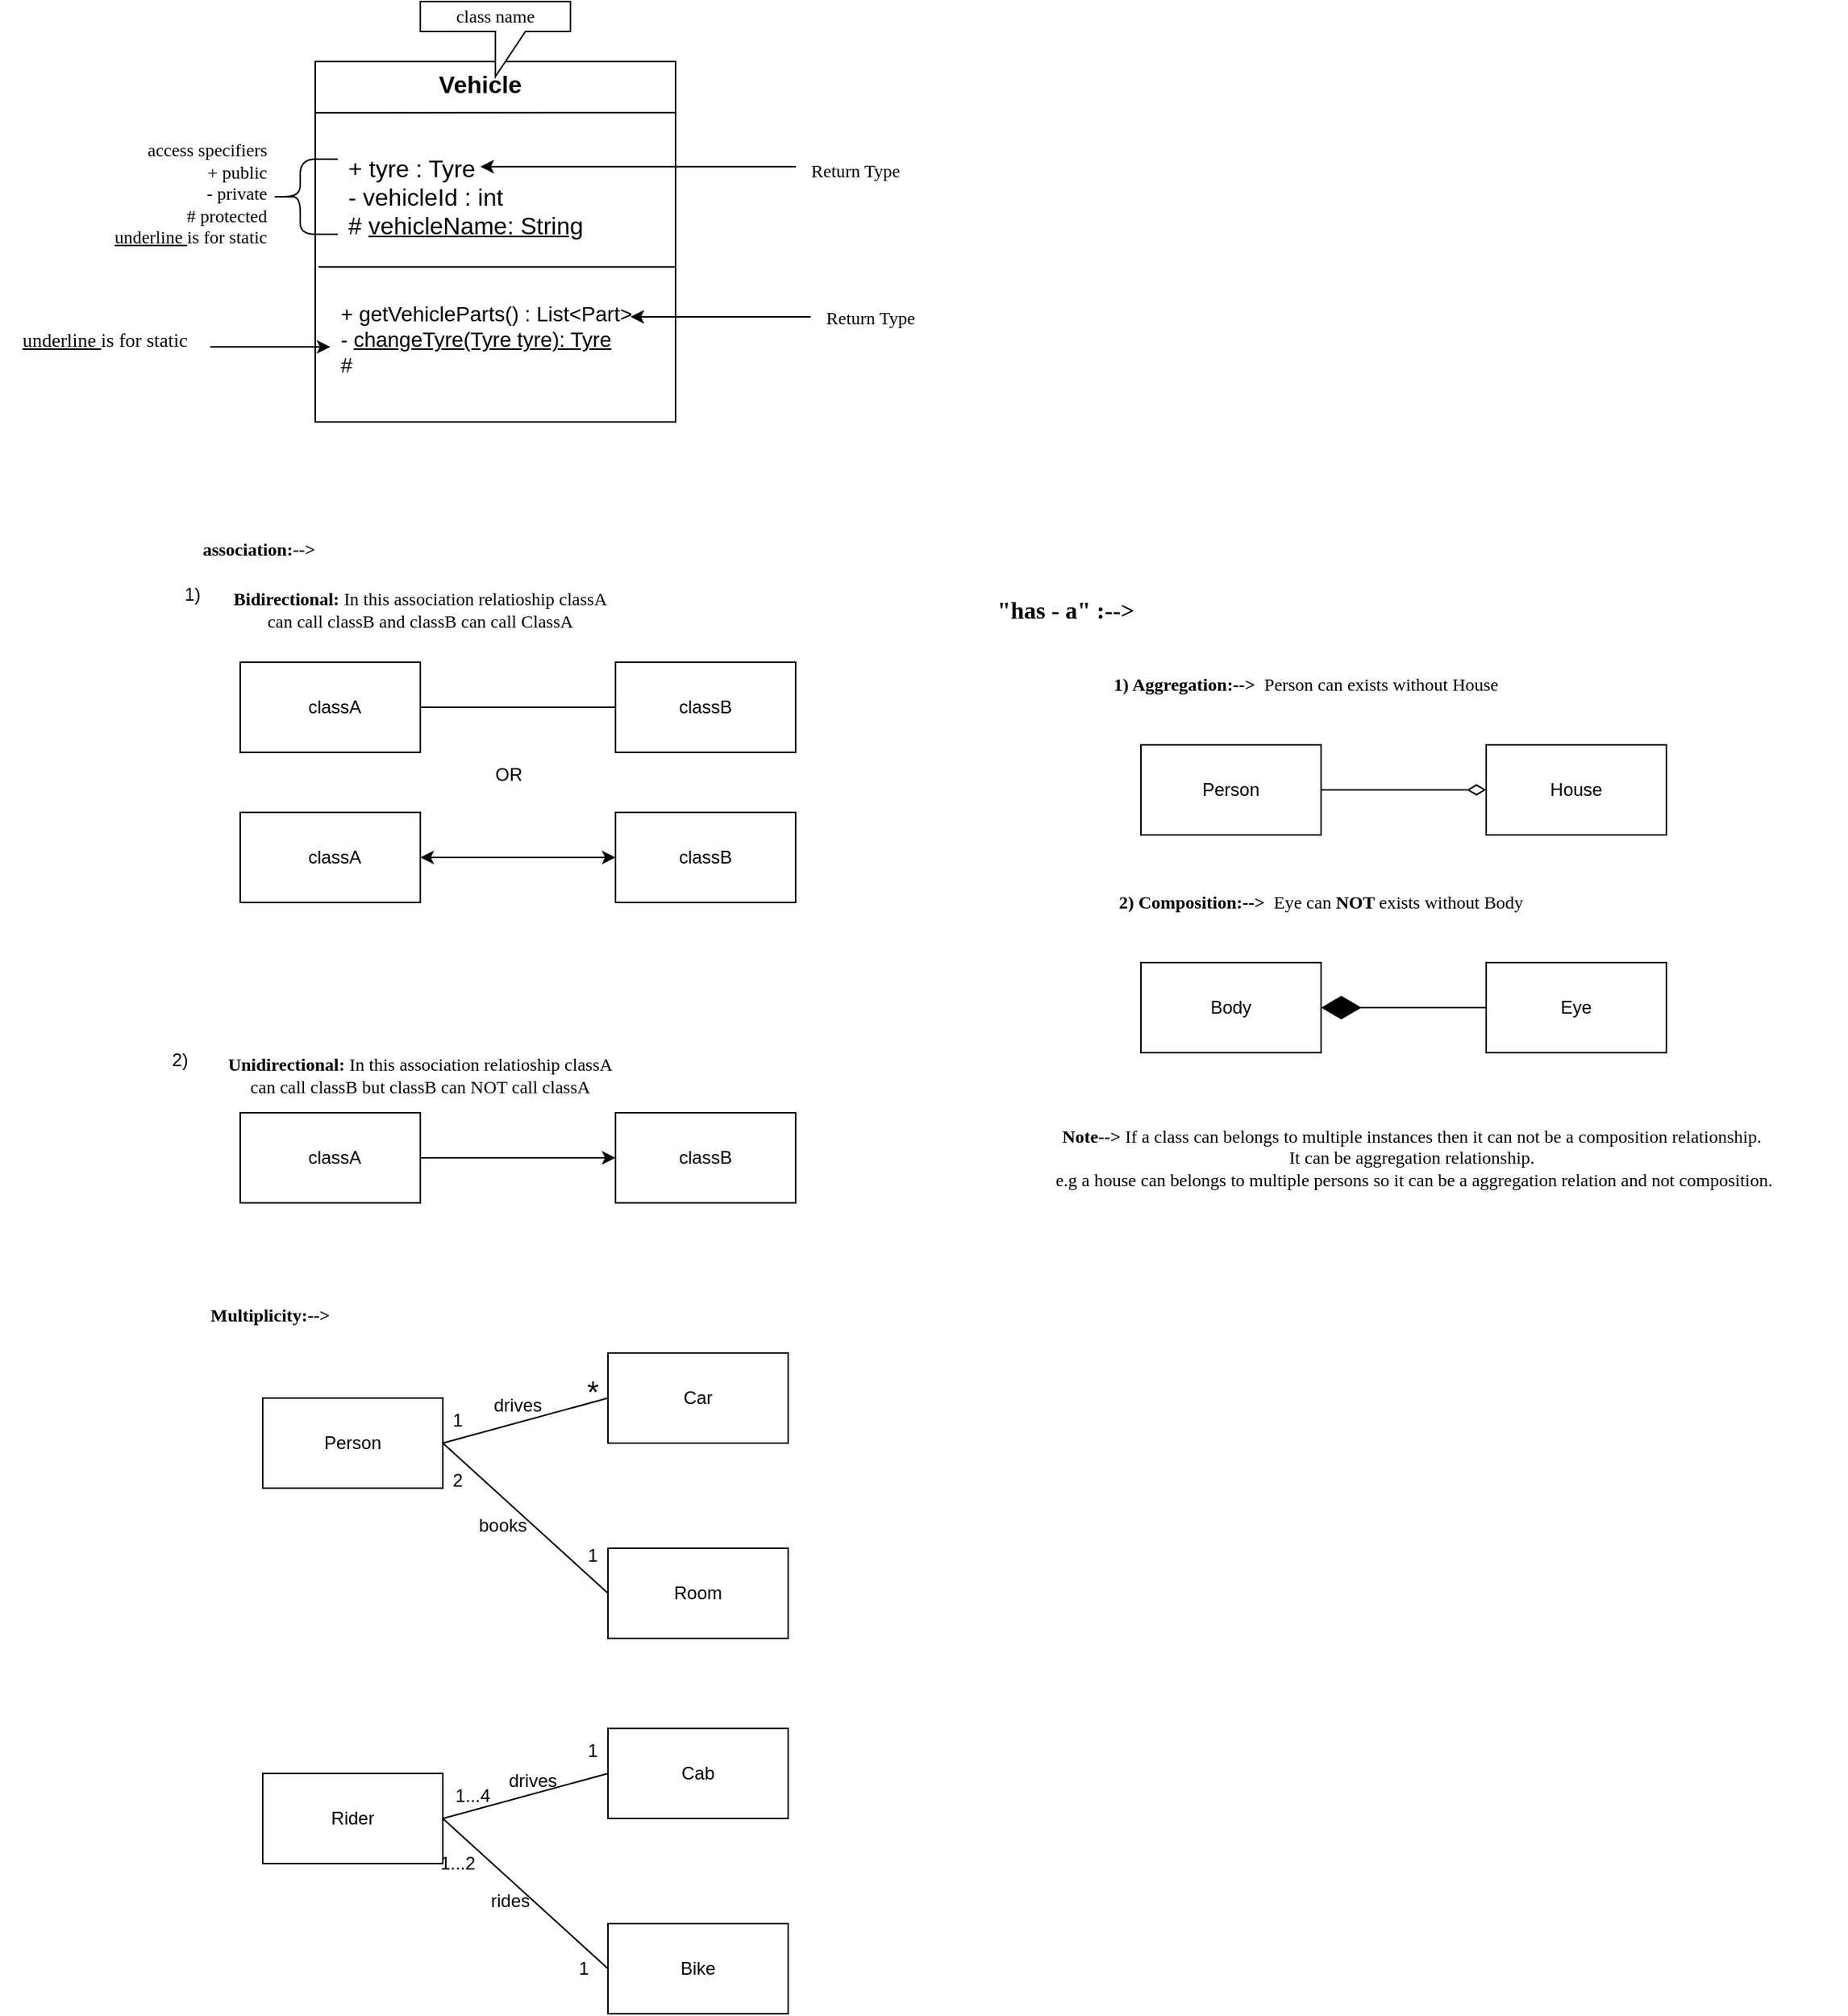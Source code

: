 <mxfile version="26.2.9">
  <diagram name="Page-1" id="3zNdNrsEKpjoQYGc_zBc">
    <mxGraphModel dx="788" dy="417" grid="1" gridSize="10" guides="1" tooltips="1" connect="1" arrows="1" fold="1" page="1" pageScale="1" pageWidth="827" pageHeight="1169" math="0" shadow="0">
      <root>
        <mxCell id="0" />
        <mxCell id="1" parent="0" />
        <mxCell id="moyZTGKr0rTBqRhNdf2y-1" value="" style="whiteSpace=wrap;html=1;aspect=fixed;" vertex="1" parent="1">
          <mxGeometry x="230" y="40" width="240" height="240" as="geometry" />
        </mxCell>
        <mxCell id="moyZTGKr0rTBqRhNdf2y-2" value="" style="endArrow=none;html=1;rounded=0;exitX=0;exitY=0.142;exitDx=0;exitDy=0;exitPerimeter=0;" edge="1" parent="1" source="moyZTGKr0rTBqRhNdf2y-1">
          <mxGeometry width="50" height="50" relative="1" as="geometry">
            <mxPoint x="380" y="120" as="sourcePoint" />
            <mxPoint x="470" y="74" as="targetPoint" />
          </mxGeometry>
        </mxCell>
        <mxCell id="moyZTGKr0rTBqRhNdf2y-3" value="Vehicle" style="text;html=1;align=center;verticalAlign=middle;whiteSpace=wrap;rounded=0;fontStyle=1;fontSize=16;" vertex="1" parent="1">
          <mxGeometry x="280" y="29" width="120" height="51" as="geometry" />
        </mxCell>
        <mxCell id="moyZTGKr0rTBqRhNdf2y-4" value="" style="endArrow=none;html=1;rounded=0;exitX=0.009;exitY=0.57;exitDx=0;exitDy=0;exitPerimeter=0;entryX=1;entryY=0.57;entryDx=0;entryDy=0;entryPerimeter=0;" edge="1" parent="1" source="moyZTGKr0rTBqRhNdf2y-1" target="moyZTGKr0rTBqRhNdf2y-1">
          <mxGeometry width="50" height="50" relative="1" as="geometry">
            <mxPoint x="380" y="120" as="sourcePoint" />
            <mxPoint x="430" y="70" as="targetPoint" />
          </mxGeometry>
        </mxCell>
        <mxCell id="moyZTGKr0rTBqRhNdf2y-5" value="&lt;font style=&quot;font-size: 16px;&quot;&gt;+ tyre : Tyre&lt;br&gt;- vehicleId : int&lt;br&gt;# &lt;u&gt;vehicleName: String&lt;/u&gt;&lt;/font&gt;" style="text;html=1;align=left;verticalAlign=middle;whiteSpace=wrap;rounded=0;" vertex="1" parent="1">
          <mxGeometry x="250" y="90" width="180" height="80" as="geometry" />
        </mxCell>
        <mxCell id="moyZTGKr0rTBqRhNdf2y-7" value="&lt;font style=&quot;font-size: 14px;&quot;&gt;+ getVehicleParts() : List&amp;lt;Part&amp;gt;&lt;br&gt;- &lt;u&gt;changeTyre(Tyre tyre): Tyre&lt;/u&gt;&lt;br&gt;#&amp;nbsp;&lt;/font&gt;" style="text;html=1;align=left;verticalAlign=middle;whiteSpace=wrap;rounded=0;" vertex="1" parent="1">
          <mxGeometry x="245" y="180" width="240" height="90" as="geometry" />
        </mxCell>
        <mxCell id="moyZTGKr0rTBqRhNdf2y-8" value="&lt;font style=&quot;&quot; face=&quot;Comic Sans MS&quot;&gt;class name&lt;/font&gt;" style="shape=callout;whiteSpace=wrap;html=1;perimeter=calloutPerimeter;" vertex="1" parent="1">
          <mxGeometry x="300" width="100" height="50" as="geometry" />
        </mxCell>
        <mxCell id="moyZTGKr0rTBqRhNdf2y-9" value="" style="shape=curlyBracket;whiteSpace=wrap;html=1;rounded=1;labelPosition=left;verticalLabelPosition=middle;align=right;verticalAlign=middle;size=0.444;" vertex="1" parent="1">
          <mxGeometry x="200" y="105" width="45" height="50" as="geometry" />
        </mxCell>
        <mxCell id="moyZTGKr0rTBqRhNdf2y-10" value="&lt;font style=&quot;&quot; face=&quot;Comic Sans MS&quot;&gt;access specifiers&lt;br&gt;+ public&lt;br&gt;- private&lt;br&gt;# protected&lt;br&gt;&lt;u style=&quot;&quot;&gt;underline &lt;/u&gt;is for static&lt;/font&gt;&lt;div&gt;&lt;br&gt;&lt;/div&gt;" style="text;html=1;align=right;verticalAlign=middle;whiteSpace=wrap;rounded=0;" vertex="1" parent="1">
          <mxGeometry x="50" y="80" width="150" height="110" as="geometry" />
        </mxCell>
        <mxCell id="moyZTGKr0rTBqRhNdf2y-11" value="" style="endArrow=classic;html=1;rounded=0;entryX=0.5;entryY=0.25;entryDx=0;entryDy=0;entryPerimeter=0;" edge="1" parent="1">
          <mxGeometry width="50" height="50" relative="1" as="geometry">
            <mxPoint x="550" y="110" as="sourcePoint" />
            <mxPoint x="340" y="110" as="targetPoint" />
          </mxGeometry>
        </mxCell>
        <mxCell id="moyZTGKr0rTBqRhNdf2y-13" value="&lt;font style=&quot;&quot; face=&quot;Comic Sans MS&quot;&gt;Return Type&lt;/font&gt;" style="text;html=1;align=center;verticalAlign=middle;whiteSpace=wrap;rounded=0;" vertex="1" parent="1">
          <mxGeometry x="520" y="90" width="140" height="45" as="geometry" />
        </mxCell>
        <mxCell id="moyZTGKr0rTBqRhNdf2y-14" value="" style="endArrow=classic;html=1;rounded=0;entryX=0.5;entryY=0.25;entryDx=0;entryDy=0;entryPerimeter=0;" edge="1" parent="1">
          <mxGeometry width="50" height="50" relative="1" as="geometry">
            <mxPoint x="560" y="210" as="sourcePoint" />
            <mxPoint x="440" y="210" as="targetPoint" />
          </mxGeometry>
        </mxCell>
        <mxCell id="moyZTGKr0rTBqRhNdf2y-15" value="&lt;font style=&quot;&quot; face=&quot;Comic Sans MS&quot;&gt;&lt;br&gt;Return Type&lt;/font&gt;" style="text;html=1;align=center;verticalAlign=middle;whiteSpace=wrap;rounded=0;" vertex="1" parent="1">
          <mxGeometry x="530" y="180" width="140" height="45" as="geometry" />
        </mxCell>
        <mxCell id="moyZTGKr0rTBqRhNdf2y-16" value="" style="endArrow=classic;html=1;rounded=0;" edge="1" parent="1">
          <mxGeometry width="50" height="50" relative="1" as="geometry">
            <mxPoint x="160" y="230" as="sourcePoint" />
            <mxPoint x="240" y="230" as="targetPoint" />
          </mxGeometry>
        </mxCell>
        <mxCell id="moyZTGKr0rTBqRhNdf2y-18" value="&lt;span style=&quot;text-align: right;&quot;&gt;&lt;font style=&quot;font-size: 13px;&quot; face=&quot;Comic Sans MS&quot;&gt;&lt;u style=&quot;&quot;&gt;underline&amp;nbsp;&lt;/u&gt;is for static&lt;/font&gt;&lt;/span&gt;" style="text;html=1;align=center;verticalAlign=middle;whiteSpace=wrap;rounded=0;" vertex="1" parent="1">
          <mxGeometry x="20" y="210" width="140" height="30" as="geometry" />
        </mxCell>
        <mxCell id="moyZTGKr0rTBqRhNdf2y-19" value="" style="endArrow=none;html=1;rounded=0;" edge="1" parent="1">
          <mxGeometry width="50" height="50" relative="1" as="geometry">
            <mxPoint x="300" y="470" as="sourcePoint" />
            <mxPoint x="430" y="470" as="targetPoint" />
          </mxGeometry>
        </mxCell>
        <mxCell id="moyZTGKr0rTBqRhNdf2y-22" value="" style="rounded=0;whiteSpace=wrap;html=1;" vertex="1" parent="1">
          <mxGeometry x="180" y="440" width="120" height="60" as="geometry" />
        </mxCell>
        <mxCell id="moyZTGKr0rTBqRhNdf2y-25" value="classA" style="text;html=1;align=center;verticalAlign=middle;whiteSpace=wrap;rounded=0;" vertex="1" parent="1">
          <mxGeometry x="212.5" y="455" width="60" height="30" as="geometry" />
        </mxCell>
        <mxCell id="moyZTGKr0rTBqRhNdf2y-26" value="" style="rounded=0;whiteSpace=wrap;html=1;" vertex="1" parent="1">
          <mxGeometry x="430" y="440" width="120" height="60" as="geometry" />
        </mxCell>
        <mxCell id="moyZTGKr0rTBqRhNdf2y-27" value="classB" style="text;html=1;align=center;verticalAlign=middle;whiteSpace=wrap;rounded=0;" vertex="1" parent="1">
          <mxGeometry x="460" y="455" width="60" height="30" as="geometry" />
        </mxCell>
        <mxCell id="moyZTGKr0rTBqRhNdf2y-30" value="&lt;font face=&quot;Verdana&quot;&gt;&lt;b&gt;association:--&amp;gt;&lt;/b&gt;&lt;/font&gt;" style="text;html=1;align=center;verticalAlign=middle;whiteSpace=wrap;rounded=0;" vertex="1" parent="1">
          <mxGeometry x="110" y="350" width="165" height="30" as="geometry" />
        </mxCell>
        <mxCell id="moyZTGKr0rTBqRhNdf2y-35" value="" style="rounded=0;whiteSpace=wrap;html=1;" vertex="1" parent="1">
          <mxGeometry x="180" y="740" width="120" height="60" as="geometry" />
        </mxCell>
        <mxCell id="moyZTGKr0rTBqRhNdf2y-36" value="classA" style="text;html=1;align=center;verticalAlign=middle;whiteSpace=wrap;rounded=0;" vertex="1" parent="1">
          <mxGeometry x="212.5" y="755" width="60" height="30" as="geometry" />
        </mxCell>
        <mxCell id="moyZTGKr0rTBqRhNdf2y-37" value="" style="rounded=0;whiteSpace=wrap;html=1;" vertex="1" parent="1">
          <mxGeometry x="430" y="740" width="120" height="60" as="geometry" />
        </mxCell>
        <mxCell id="moyZTGKr0rTBqRhNdf2y-38" value="classB" style="text;html=1;align=center;verticalAlign=middle;whiteSpace=wrap;rounded=0;" vertex="1" parent="1">
          <mxGeometry x="460" y="755" width="60" height="30" as="geometry" />
        </mxCell>
        <mxCell id="moyZTGKr0rTBqRhNdf2y-40" value="2)" style="text;html=1;align=center;verticalAlign=middle;whiteSpace=wrap;rounded=0;" vertex="1" parent="1">
          <mxGeometry x="110" y="690" width="60" height="30" as="geometry" />
        </mxCell>
        <mxCell id="moyZTGKr0rTBqRhNdf2y-41" value="" style="endArrow=classic;html=1;rounded=0;exitX=1;exitY=0.5;exitDx=0;exitDy=0;entryX=0;entryY=0.5;entryDx=0;entryDy=0;" edge="1" parent="1" source="moyZTGKr0rTBqRhNdf2y-35" target="moyZTGKr0rTBqRhNdf2y-37">
          <mxGeometry width="50" height="50" relative="1" as="geometry">
            <mxPoint x="380" y="670" as="sourcePoint" />
            <mxPoint x="430" y="620" as="targetPoint" />
          </mxGeometry>
        </mxCell>
        <mxCell id="moyZTGKr0rTBqRhNdf2y-55" value="" style="rounded=0;whiteSpace=wrap;html=1;" vertex="1" parent="1">
          <mxGeometry x="180" y="540" width="120" height="60" as="geometry" />
        </mxCell>
        <mxCell id="moyZTGKr0rTBqRhNdf2y-56" value="classA" style="text;html=1;align=center;verticalAlign=middle;whiteSpace=wrap;rounded=0;" vertex="1" parent="1">
          <mxGeometry x="212.5" y="555" width="60" height="30" as="geometry" />
        </mxCell>
        <mxCell id="moyZTGKr0rTBqRhNdf2y-57" value="" style="rounded=0;whiteSpace=wrap;html=1;" vertex="1" parent="1">
          <mxGeometry x="430" y="540" width="120" height="60" as="geometry" />
        </mxCell>
        <mxCell id="moyZTGKr0rTBqRhNdf2y-58" value="classB" style="text;html=1;align=center;verticalAlign=middle;whiteSpace=wrap;rounded=0;" vertex="1" parent="1">
          <mxGeometry x="460" y="555" width="60" height="30" as="geometry" />
        </mxCell>
        <mxCell id="moyZTGKr0rTBqRhNdf2y-60" value="1)&amp;nbsp;" style="text;html=1;align=center;verticalAlign=middle;whiteSpace=wrap;rounded=0;" vertex="1" parent="1">
          <mxGeometry x="120" y="380" width="60" height="30" as="geometry" />
        </mxCell>
        <mxCell id="moyZTGKr0rTBqRhNdf2y-61" value="&lt;font face=&quot;Comic Sans MS&quot;&gt;&lt;b&gt;Bidirectional:&lt;/b&gt; In this association relatioship classA can call classB and classB can call ClassA&lt;/font&gt;" style="text;html=1;align=center;verticalAlign=middle;whiteSpace=wrap;rounded=0;" vertex="1" parent="1">
          <mxGeometry x="170" y="390" width="260" height="30" as="geometry" />
        </mxCell>
        <mxCell id="moyZTGKr0rTBqRhNdf2y-62" value="OR" style="text;html=1;align=center;verticalAlign=middle;whiteSpace=wrap;rounded=0;" vertex="1" parent="1">
          <mxGeometry x="329" y="500" width="60" height="30" as="geometry" />
        </mxCell>
        <mxCell id="moyZTGKr0rTBqRhNdf2y-63" value="" style="endArrow=classic;startArrow=classic;html=1;rounded=0;entryX=0;entryY=0.5;entryDx=0;entryDy=0;exitX=1;exitY=0.5;exitDx=0;exitDy=0;" edge="1" parent="1" source="moyZTGKr0rTBqRhNdf2y-55" target="moyZTGKr0rTBqRhNdf2y-57">
          <mxGeometry width="50" height="50" relative="1" as="geometry">
            <mxPoint x="60" y="570" as="sourcePoint" />
            <mxPoint x="110" y="520" as="targetPoint" />
          </mxGeometry>
        </mxCell>
        <mxCell id="moyZTGKr0rTBqRhNdf2y-64" value="&lt;font face=&quot;Comic Sans MS&quot;&gt;&lt;b&gt;Unidirectional:&lt;/b&gt; In this association relatioship classA can call classB but classB can NOT call classA&lt;/font&gt;" style="text;html=1;align=center;verticalAlign=middle;whiteSpace=wrap;rounded=0;" vertex="1" parent="1">
          <mxGeometry x="170" y="700" width="260" height="30" as="geometry" />
        </mxCell>
        <mxCell id="moyZTGKr0rTBqRhNdf2y-65" value="&lt;b&gt;&lt;font face=&quot;Comic Sans MS&quot;&gt;Multiplicity:--&amp;gt;&lt;/font&gt;&lt;/b&gt;" style="text;html=1;align=center;verticalAlign=middle;whiteSpace=wrap;rounded=0;" vertex="1" parent="1">
          <mxGeometry x="135" y="860" width="130" height="30" as="geometry" />
        </mxCell>
        <mxCell id="moyZTGKr0rTBqRhNdf2y-66" value="" style="rounded=0;whiteSpace=wrap;html=1;" vertex="1" parent="1">
          <mxGeometry x="195" y="930" width="120" height="60" as="geometry" />
        </mxCell>
        <mxCell id="moyZTGKr0rTBqRhNdf2y-67" value="" style="rounded=0;whiteSpace=wrap;html=1;" vertex="1" parent="1">
          <mxGeometry x="425" y="900" width="120" height="60" as="geometry" />
        </mxCell>
        <mxCell id="moyZTGKr0rTBqRhNdf2y-68" value="" style="rounded=0;whiteSpace=wrap;html=1;" vertex="1" parent="1">
          <mxGeometry x="425" y="1030" width="120" height="60" as="geometry" />
        </mxCell>
        <mxCell id="moyZTGKr0rTBqRhNdf2y-69" value="" style="rounded=0;whiteSpace=wrap;html=1;" vertex="1" parent="1">
          <mxGeometry x="195" y="1180" width="120" height="60" as="geometry" />
        </mxCell>
        <mxCell id="moyZTGKr0rTBqRhNdf2y-70" value="" style="rounded=0;whiteSpace=wrap;html=1;" vertex="1" parent="1">
          <mxGeometry x="425" y="1150" width="120" height="60" as="geometry" />
        </mxCell>
        <mxCell id="moyZTGKr0rTBqRhNdf2y-71" value="" style="rounded=0;whiteSpace=wrap;html=1;" vertex="1" parent="1">
          <mxGeometry x="425" y="1280" width="120" height="60" as="geometry" />
        </mxCell>
        <mxCell id="moyZTGKr0rTBqRhNdf2y-72" value="Person" style="text;html=1;align=center;verticalAlign=middle;whiteSpace=wrap;rounded=0;" vertex="1" parent="1">
          <mxGeometry x="225" y="945" width="60" height="30" as="geometry" />
        </mxCell>
        <mxCell id="moyZTGKr0rTBqRhNdf2y-73" value="Car" style="text;html=1;align=center;verticalAlign=middle;whiteSpace=wrap;rounded=0;" vertex="1" parent="1">
          <mxGeometry x="455" y="915" width="60" height="30" as="geometry" />
        </mxCell>
        <mxCell id="moyZTGKr0rTBqRhNdf2y-74" value="Room" style="text;html=1;align=center;verticalAlign=middle;whiteSpace=wrap;rounded=0;" vertex="1" parent="1">
          <mxGeometry x="455" y="1045" width="60" height="30" as="geometry" />
        </mxCell>
        <mxCell id="moyZTGKr0rTBqRhNdf2y-75" value="Rider" style="text;html=1;align=center;verticalAlign=middle;whiteSpace=wrap;rounded=0;" vertex="1" parent="1">
          <mxGeometry x="225" y="1195" width="60" height="30" as="geometry" />
        </mxCell>
        <mxCell id="moyZTGKr0rTBqRhNdf2y-76" value="Bike" style="text;html=1;align=center;verticalAlign=middle;whiteSpace=wrap;rounded=0;" vertex="1" parent="1">
          <mxGeometry x="455" y="1295" width="60" height="30" as="geometry" />
        </mxCell>
        <mxCell id="moyZTGKr0rTBqRhNdf2y-77" value="Cab" style="text;html=1;align=center;verticalAlign=middle;whiteSpace=wrap;rounded=0;" vertex="1" parent="1">
          <mxGeometry x="455" y="1165" width="60" height="30" as="geometry" />
        </mxCell>
        <mxCell id="moyZTGKr0rTBqRhNdf2y-78" value="" style="endArrow=none;html=1;rounded=0;entryX=0;entryY=0.5;entryDx=0;entryDy=0;exitX=1;exitY=0.5;exitDx=0;exitDy=0;" edge="1" parent="1" source="moyZTGKr0rTBqRhNdf2y-66" target="moyZTGKr0rTBqRhNdf2y-67">
          <mxGeometry width="50" height="50" relative="1" as="geometry">
            <mxPoint x="305" y="1100" as="sourcePoint" />
            <mxPoint x="355" y="1050" as="targetPoint" />
          </mxGeometry>
        </mxCell>
        <mxCell id="moyZTGKr0rTBqRhNdf2y-79" value="" style="endArrow=none;html=1;rounded=0;entryX=0;entryY=0.5;entryDx=0;entryDy=0;exitX=1;exitY=0.5;exitDx=0;exitDy=0;" edge="1" parent="1" source="moyZTGKr0rTBqRhNdf2y-66" target="moyZTGKr0rTBqRhNdf2y-68">
          <mxGeometry width="50" height="50" relative="1" as="geometry">
            <mxPoint x="305" y="1100" as="sourcePoint" />
            <mxPoint x="355" y="1050" as="targetPoint" />
          </mxGeometry>
        </mxCell>
        <mxCell id="moyZTGKr0rTBqRhNdf2y-80" value="" style="endArrow=none;html=1;rounded=0;entryX=0;entryY=0.5;entryDx=0;entryDy=0;exitX=1;exitY=0.5;exitDx=0;exitDy=0;" edge="1" parent="1" source="moyZTGKr0rTBqRhNdf2y-69" target="moyZTGKr0rTBqRhNdf2y-70">
          <mxGeometry width="50" height="50" relative="1" as="geometry">
            <mxPoint x="305" y="1100" as="sourcePoint" />
            <mxPoint x="355" y="1050" as="targetPoint" />
          </mxGeometry>
        </mxCell>
        <mxCell id="moyZTGKr0rTBqRhNdf2y-81" value="" style="endArrow=none;html=1;rounded=0;exitX=0;exitY=0.5;exitDx=0;exitDy=0;entryX=1;entryY=0.5;entryDx=0;entryDy=0;" edge="1" parent="1" source="moyZTGKr0rTBqRhNdf2y-71" target="moyZTGKr0rTBqRhNdf2y-69">
          <mxGeometry width="50" height="50" relative="1" as="geometry">
            <mxPoint x="305" y="1240" as="sourcePoint" />
            <mxPoint x="355" y="1190" as="targetPoint" />
          </mxGeometry>
        </mxCell>
        <mxCell id="moyZTGKr0rTBqRhNdf2y-82" value="1" style="text;html=1;align=center;verticalAlign=middle;whiteSpace=wrap;rounded=0;" vertex="1" parent="1">
          <mxGeometry x="295" y="930" width="60" height="30" as="geometry" />
        </mxCell>
        <mxCell id="moyZTGKr0rTBqRhNdf2y-83" value="1" style="text;html=1;align=center;verticalAlign=middle;whiteSpace=wrap;rounded=0;" vertex="1" parent="1">
          <mxGeometry x="385" y="1020" width="60" height="30" as="geometry" />
        </mxCell>
        <mxCell id="moyZTGKr0rTBqRhNdf2y-84" value="2" style="text;html=1;align=center;verticalAlign=middle;whiteSpace=wrap;rounded=0;" vertex="1" parent="1">
          <mxGeometry x="295" y="970" width="60" height="30" as="geometry" />
        </mxCell>
        <mxCell id="moyZTGKr0rTBqRhNdf2y-85" value="&lt;font style=&quot;font-size: 20px;&quot;&gt;*&lt;/font&gt;" style="text;html=1;align=center;verticalAlign=middle;whiteSpace=wrap;rounded=0;" vertex="1" parent="1">
          <mxGeometry x="385" y="910" width="60" height="30" as="geometry" />
        </mxCell>
        <mxCell id="moyZTGKr0rTBqRhNdf2y-86" value="1...2" style="text;html=1;align=center;verticalAlign=middle;whiteSpace=wrap;rounded=0;" vertex="1" parent="1">
          <mxGeometry x="295" y="1225" width="60" height="30" as="geometry" />
        </mxCell>
        <mxCell id="moyZTGKr0rTBqRhNdf2y-88" value="1...4" style="text;html=1;align=center;verticalAlign=middle;whiteSpace=wrap;rounded=0;" vertex="1" parent="1">
          <mxGeometry x="305" y="1180" width="60" height="30" as="geometry" />
        </mxCell>
        <mxCell id="moyZTGKr0rTBqRhNdf2y-89" value="1" style="text;html=1;align=center;verticalAlign=middle;whiteSpace=wrap;rounded=0;" vertex="1" parent="1">
          <mxGeometry x="385" y="1150" width="60" height="30" as="geometry" />
        </mxCell>
        <mxCell id="moyZTGKr0rTBqRhNdf2y-91" value="1" style="text;html=1;align=center;verticalAlign=middle;whiteSpace=wrap;rounded=0;" vertex="1" parent="1">
          <mxGeometry x="379" y="1295" width="60" height="30" as="geometry" />
        </mxCell>
        <mxCell id="moyZTGKr0rTBqRhNdf2y-94" value="drives" style="text;html=1;align=center;verticalAlign=middle;whiteSpace=wrap;rounded=0;" vertex="1" parent="1">
          <mxGeometry x="335" y="920" width="60" height="30" as="geometry" />
        </mxCell>
        <mxCell id="moyZTGKr0rTBqRhNdf2y-95" value="books" style="text;html=1;align=center;verticalAlign=middle;whiteSpace=wrap;rounded=0;" vertex="1" parent="1">
          <mxGeometry x="325" y="1000" width="60" height="30" as="geometry" />
        </mxCell>
        <mxCell id="moyZTGKr0rTBqRhNdf2y-96" value="drives" style="text;html=1;align=center;verticalAlign=middle;whiteSpace=wrap;rounded=0;" vertex="1" parent="1">
          <mxGeometry x="345" y="1170" width="60" height="30" as="geometry" />
        </mxCell>
        <mxCell id="moyZTGKr0rTBqRhNdf2y-97" value="rides" style="text;html=1;align=center;verticalAlign=middle;whiteSpace=wrap;rounded=0;" vertex="1" parent="1">
          <mxGeometry x="330" y="1250" width="60" height="30" as="geometry" />
        </mxCell>
        <mxCell id="moyZTGKr0rTBqRhNdf2y-98" value="&lt;b&gt;&lt;font style=&quot;font-size: 16px;&quot; face=&quot;Comic Sans MS&quot;&gt;&quot;has - a&quot; :--&amp;gt;&lt;/font&gt;&lt;/b&gt;" style="text;html=1;align=center;verticalAlign=middle;whiteSpace=wrap;rounded=0;" vertex="1" parent="1">
          <mxGeometry x="670" y="390" width="120" height="30" as="geometry" />
        </mxCell>
        <mxCell id="moyZTGKr0rTBqRhNdf2y-99" value="&lt;font face=&quot;Comic Sans MS&quot;&gt;&lt;b&gt;1) Aggregation:--&amp;gt;&amp;nbsp; &lt;/b&gt;Person can exists without House&lt;/font&gt;" style="text;html=1;align=center;verticalAlign=middle;whiteSpace=wrap;rounded=0;" vertex="1" parent="1">
          <mxGeometry x="720" y="440" width="340" height="30" as="geometry" />
        </mxCell>
        <mxCell id="moyZTGKr0rTBqRhNdf2y-100" value="&lt;font face=&quot;Comic Sans MS&quot;&gt;&lt;b&gt;2) Composition:--&amp;gt;&amp;nbsp; &lt;/b&gt;Eye can &lt;b&gt;NOT &lt;/b&gt;exists without Body&lt;/font&gt;" style="text;html=1;align=center;verticalAlign=middle;whiteSpace=wrap;rounded=0;" vertex="1" parent="1">
          <mxGeometry x="730" y="585" width="340" height="30" as="geometry" />
        </mxCell>
        <mxCell id="moyZTGKr0rTBqRhNdf2y-101" value="Body" style="rounded=0;whiteSpace=wrap;html=1;" vertex="1" parent="1">
          <mxGeometry x="780" y="640" width="120" height="60" as="geometry" />
        </mxCell>
        <mxCell id="moyZTGKr0rTBqRhNdf2y-102" value="Eye" style="rounded=0;whiteSpace=wrap;html=1;" vertex="1" parent="1">
          <mxGeometry x="1010" y="640" width="120" height="60" as="geometry" />
        </mxCell>
        <mxCell id="moyZTGKr0rTBqRhNdf2y-103" value="" style="endArrow=diamondThin;endFill=1;endSize=24;html=1;rounded=0;exitX=0;exitY=0.5;exitDx=0;exitDy=0;entryX=1;entryY=0.5;entryDx=0;entryDy=0;" edge="1" parent="1" source="moyZTGKr0rTBqRhNdf2y-102" target="moyZTGKr0rTBqRhNdf2y-101">
          <mxGeometry width="160" relative="1" as="geometry">
            <mxPoint x="800" y="670" as="sourcePoint" />
            <mxPoint x="910" y="669.5" as="targetPoint" />
          </mxGeometry>
        </mxCell>
        <mxCell id="moyZTGKr0rTBqRhNdf2y-107" value="Person" style="rounded=0;whiteSpace=wrap;html=1;" vertex="1" parent="1">
          <mxGeometry x="780" y="495" width="120" height="60" as="geometry" />
        </mxCell>
        <mxCell id="moyZTGKr0rTBqRhNdf2y-108" value="House" style="rounded=0;whiteSpace=wrap;html=1;" vertex="1" parent="1">
          <mxGeometry x="1010" y="495" width="120" height="60" as="geometry" />
        </mxCell>
        <mxCell id="moyZTGKr0rTBqRhNdf2y-109" value="" style="html=1;startArrow=diamondThin;startFill=0;edgeStyle=elbowEdgeStyle;elbow=vertical;startSize=10;endArrow=none;endFill=0;rounded=0;entryX=1;entryY=0.5;entryDx=0;entryDy=0;exitX=0;exitY=0.5;exitDx=0;exitDy=0;" edge="1" parent="1" source="moyZTGKr0rTBqRhNdf2y-108" target="moyZTGKr0rTBqRhNdf2y-107">
          <mxGeometry width="160" relative="1" as="geometry">
            <mxPoint x="990" y="490" as="sourcePoint" />
            <mxPoint x="930" y="350" as="targetPoint" />
          </mxGeometry>
        </mxCell>
        <mxCell id="moyZTGKr0rTBqRhNdf2y-110" value="&lt;font face=&quot;Comic Sans MS&quot;&gt;&lt;b&gt;Note--&amp;gt;&lt;/b&gt; If a class can belongs to multiple instances then it can not be a composition relationship. &lt;br&gt;It can be aggregation relationship.&lt;br&gt;&amp;nbsp;e.g a house can belongs to multiple persons so it can be a aggregation relation and not composition.&lt;/font&gt;" style="text;html=1;align=center;verticalAlign=middle;resizable=0;points=[];autosize=1;strokeColor=none;fillColor=none;" vertex="1" parent="1">
          <mxGeometry x="670" y="740" width="580" height="60" as="geometry" />
        </mxCell>
      </root>
    </mxGraphModel>
  </diagram>
</mxfile>
